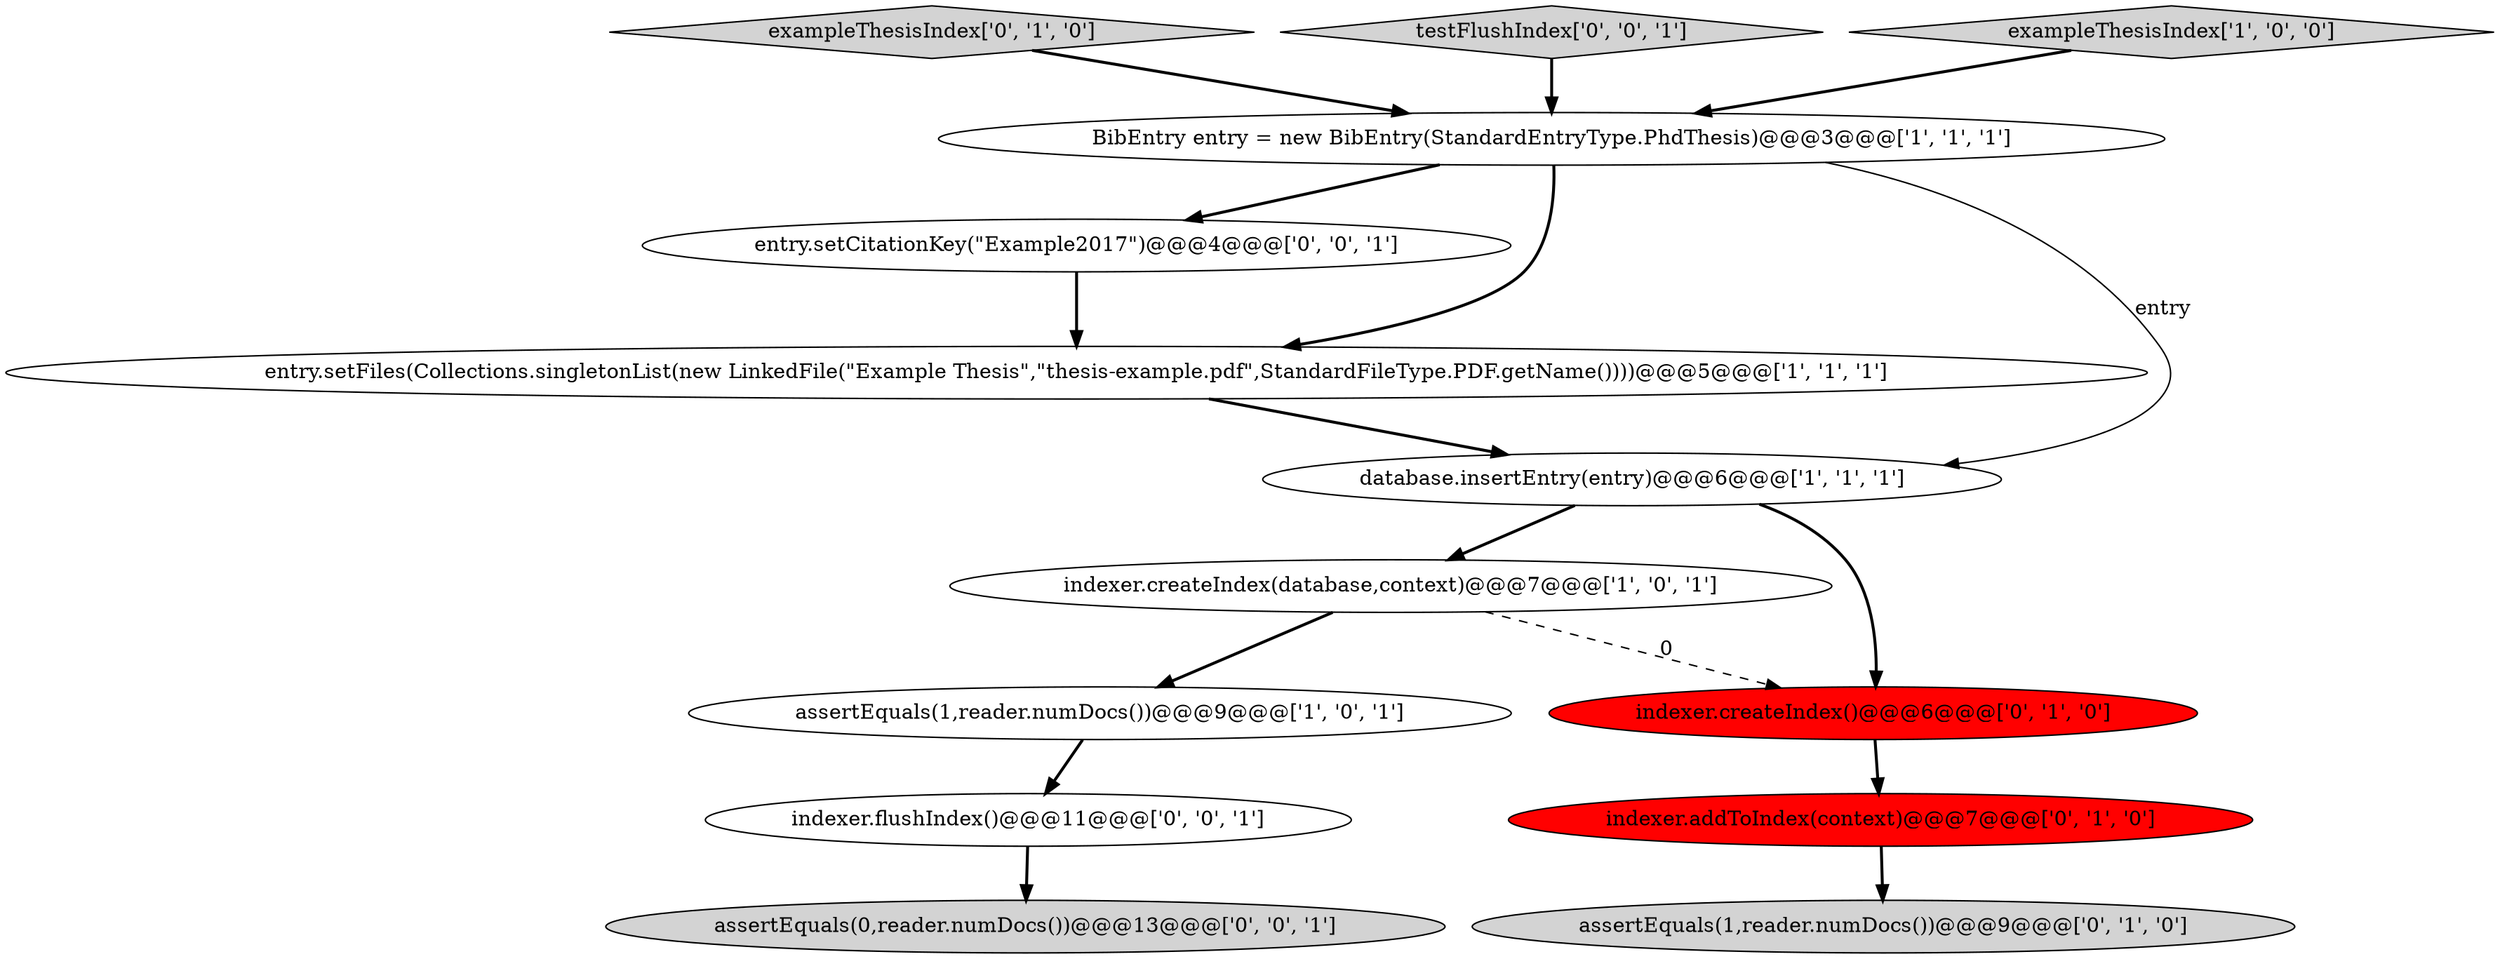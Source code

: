 digraph {
5 [style = filled, label = "indexer.createIndex(database,context)@@@7@@@['1', '0', '1']", fillcolor = white, shape = ellipse image = "AAA0AAABBB1BBB"];
7 [style = filled, label = "exampleThesisIndex['0', '1', '0']", fillcolor = lightgray, shape = diamond image = "AAA0AAABBB2BBB"];
11 [style = filled, label = "entry.setCitationKey(\"Example2017\")@@@4@@@['0', '0', '1']", fillcolor = white, shape = ellipse image = "AAA0AAABBB3BBB"];
9 [style = filled, label = "assertEquals(1,reader.numDocs())@@@9@@@['0', '1', '0']", fillcolor = lightgray, shape = ellipse image = "AAA0AAABBB2BBB"];
12 [style = filled, label = "testFlushIndex['0', '0', '1']", fillcolor = lightgray, shape = diamond image = "AAA0AAABBB3BBB"];
10 [style = filled, label = "assertEquals(0,reader.numDocs())@@@13@@@['0', '0', '1']", fillcolor = lightgray, shape = ellipse image = "AAA0AAABBB3BBB"];
4 [style = filled, label = "database.insertEntry(entry)@@@6@@@['1', '1', '1']", fillcolor = white, shape = ellipse image = "AAA0AAABBB1BBB"];
1 [style = filled, label = "exampleThesisIndex['1', '0', '0']", fillcolor = lightgray, shape = diamond image = "AAA0AAABBB1BBB"];
8 [style = filled, label = "indexer.addToIndex(context)@@@7@@@['0', '1', '0']", fillcolor = red, shape = ellipse image = "AAA1AAABBB2BBB"];
3 [style = filled, label = "BibEntry entry = new BibEntry(StandardEntryType.PhdThesis)@@@3@@@['1', '1', '1']", fillcolor = white, shape = ellipse image = "AAA0AAABBB1BBB"];
6 [style = filled, label = "indexer.createIndex()@@@6@@@['0', '1', '0']", fillcolor = red, shape = ellipse image = "AAA1AAABBB2BBB"];
0 [style = filled, label = "entry.setFiles(Collections.singletonList(new LinkedFile(\"Example Thesis\",\"thesis-example.pdf\",StandardFileType.PDF.getName())))@@@5@@@['1', '1', '1']", fillcolor = white, shape = ellipse image = "AAA0AAABBB1BBB"];
13 [style = filled, label = "indexer.flushIndex()@@@11@@@['0', '0', '1']", fillcolor = white, shape = ellipse image = "AAA0AAABBB3BBB"];
2 [style = filled, label = "assertEquals(1,reader.numDocs())@@@9@@@['1', '0', '1']", fillcolor = white, shape = ellipse image = "AAA0AAABBB1BBB"];
1->3 [style = bold, label=""];
3->11 [style = bold, label=""];
13->10 [style = bold, label=""];
5->2 [style = bold, label=""];
11->0 [style = bold, label=""];
12->3 [style = bold, label=""];
5->6 [style = dashed, label="0"];
2->13 [style = bold, label=""];
3->4 [style = solid, label="entry"];
0->4 [style = bold, label=""];
4->6 [style = bold, label=""];
4->5 [style = bold, label=""];
7->3 [style = bold, label=""];
3->0 [style = bold, label=""];
6->8 [style = bold, label=""];
8->9 [style = bold, label=""];
}

